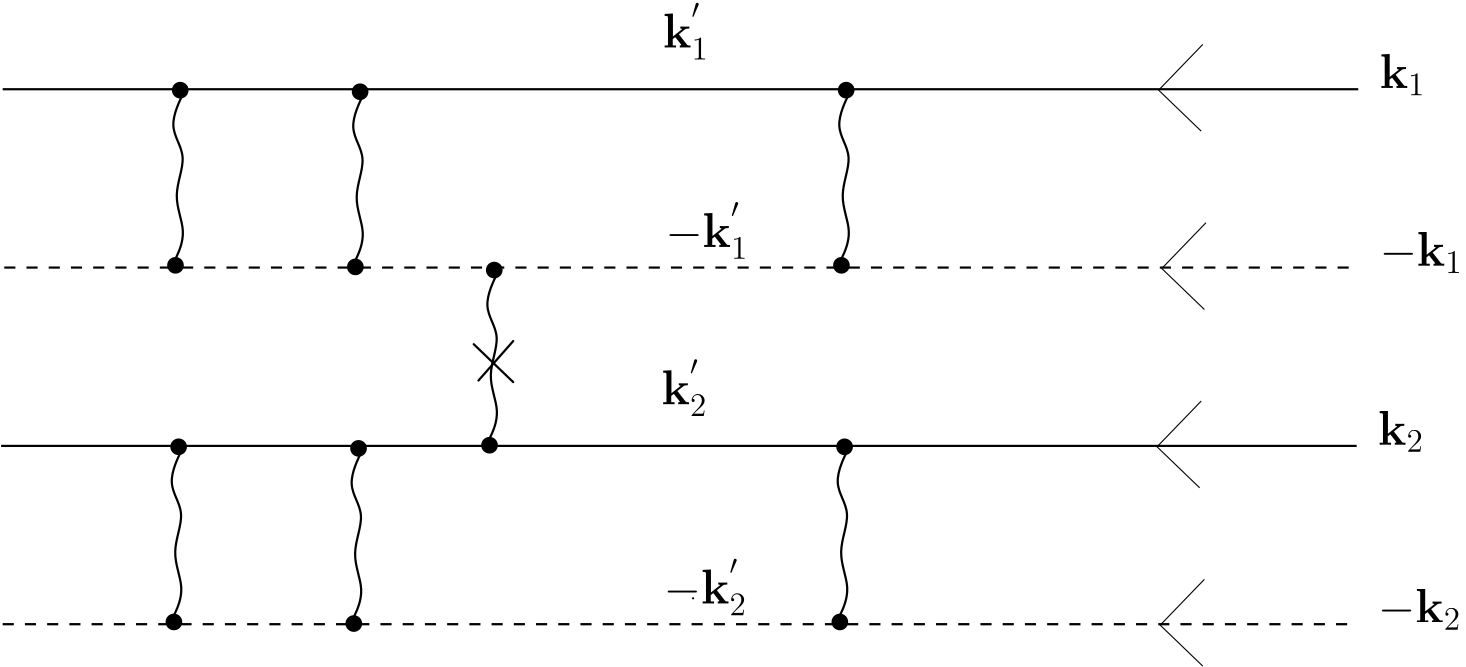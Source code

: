 <?xml version="1.0"?>
<!DOCTYPE ipe SYSTEM "ipe.dtd">
<ipe version="70010" creator="Ipe 7.0.10">
<info created="D:20111030101351" modified="D:20111030110746"/>
<ipestyle name="basic">
<symbol name="arrow/arc(spx)">
<path stroke="sym-stroke" fill="sym-stroke" pen="sym-pen">
0 0 m
-1 0.333 l
-1 -0.333 l
h
</path>
</symbol>
<symbol name="arrow/farc(spx)">
<path stroke="sym-stroke" fill="white" pen="sym-pen">
0 0 m
-1 0.333 l
-1 -0.333 l
h
</path>
</symbol>
<symbol name="mark/circle(sx)" transformations="translations">
<path fill="sym-stroke">
0.6 0 0 0.6 0 0 e
0.4 0 0 0.4 0 0 e
</path>
</symbol>
<symbol name="mark/disk(sx)" transformations="translations">
<path fill="sym-stroke">
0.6 0 0 0.6 0 0 e
</path>
</symbol>
<symbol name="mark/fdisk(sfx)" transformations="translations">
<group>
<path fill="sym-stroke" fillrule="eofill">
0.6 0 0 0.6 0 0 e
0.4 0 0 0.4 0 0 e
</path>
<path fill="sym-fill">
0.4 0 0 0.4 0 0 e
</path>
</group>
</symbol>
<symbol name="mark/box(sx)" transformations="translations">
<path fill="sym-stroke" fillrule="eofill">
-0.6 -0.6 m
0.6 -0.6 l
0.6 0.6 l
-0.6 0.6 l
h
-0.4 -0.4 m
0.4 -0.4 l
0.4 0.4 l
-0.4 0.4 l
h
</path>
</symbol>
<symbol name="mark/square(sx)" transformations="translations">
<path fill="sym-stroke">
-0.6 -0.6 m
0.6 -0.6 l
0.6 0.6 l
-0.6 0.6 l
h
</path>
</symbol>
<symbol name="mark/fsquare(sfx)" transformations="translations">
<group>
<path fill="sym-stroke" fillrule="eofill">
-0.6 -0.6 m
0.6 -0.6 l
0.6 0.6 l
-0.6 0.6 l
h
-0.4 -0.4 m
0.4 -0.4 l
0.4 0.4 l
-0.4 0.4 l
h
</path>
<path fill="sym-fill">
-0.4 -0.4 m
0.4 -0.4 l
0.4 0.4 l
-0.4 0.4 l
h
</path>
</group>
</symbol>
<symbol name="mark/cross(sx)" transformations="translations">
<group>
<path fill="sym-stroke">
-0.43 -0.57 m
0.57 0.43 l
0.43 0.57 l
-0.57 -0.43 l
h
</path>
<path fill="sym-stroke">
-0.43 0.57 m
0.57 -0.43 l
0.43 -0.57 l
-0.57 0.43 l
h
</path>
</group>
</symbol>
<symbol name="arrow/fnormal(spx)">
<path stroke="sym-stroke" fill="white" pen="sym-pen">
0 0 m
-1 0.333 l
-1 -0.333 l
h
</path>
</symbol>
<symbol name="arrow/pointed(spx)">
<path stroke="sym-stroke" fill="sym-stroke" pen="sym-pen">
0 0 m
-1 0.333 l
-0.8 0 l
-1 -0.333 l
h
</path>
</symbol>
<symbol name="arrow/fpointed(spx)">
<path stroke="sym-stroke" fill="white" pen="sym-pen">
0 0 m
-1 0.333 l
-0.8 0 l
-1 -0.333 l
h
</path>
</symbol>
<symbol name="arrow/linear(spx)">
<path stroke="sym-stroke" pen="sym-pen">
-1 0.333 m
0 0 l
-1 -0.333 l
</path>
</symbol>
<symbol name="arrow/fdouble(spx)">
<path stroke="sym-stroke" fill="white" pen="sym-pen">
0 0 m
-1 0.333 l
-1 -0.333 l
h
-1 0 m
-2 0.333 l
-2 -0.333 l
h
</path>
</symbol>
<symbol name="arrow/double(spx)">
<path stroke="sym-stroke" fill="sym-stroke" pen="sym-pen">
0 0 m
-1 0.333 l
-1 -0.333 l
h
-1 0 m
-2 0.333 l
-2 -0.333 l
h
</path>
</symbol>
<pen name="heavier" value="0.8"/>
<pen name="fat" value="1.2"/>
<pen name="ultrafat" value="2"/>
<symbolsize name="large" value="5"/>
<symbolsize name="small" value="2"/>
<symbolsize name="tiny" value="1.1"/>
<arrowsize name="large" value="10"/>
<arrowsize name="small" value="5"/>
<arrowsize name="tiny" value="3"/>
<color name="red" value="1 0 0"/>
<color name="green" value="0 1 0"/>
<color name="blue" value="0 0 1"/>
<color name="yellow" value="1 1 0"/>
<color name="orange" value="1 0.647 0"/>
<color name="gold" value="1 0.843 0"/>
<color name="purple" value="0.627 0.125 0.941"/>
<color name="gray" value="0.745"/>
<color name="brown" value="0.647 0.165 0.165"/>
<color name="navy" value="0 0 0.502"/>
<color name="pink" value="1 0.753 0.796"/>
<color name="seagreen" value="0.18 0.545 0.341"/>
<color name="turquoise" value="0.251 0.878 0.816"/>
<color name="violet" value="0.933 0.51 0.933"/>
<color name="darkblue" value="0 0 0.545"/>
<color name="darkcyan" value="0 0.545 0.545"/>
<color name="darkgray" value="0.663"/>
<color name="darkgreen" value="0 0.392 0"/>
<color name="darkmagenta" value="0.545 0 0.545"/>
<color name="darkorange" value="1 0.549 0"/>
<color name="darkred" value="0.545 0 0"/>
<color name="lightblue" value="0.678 0.847 0.902"/>
<color name="lightcyan" value="0.878 1 1"/>
<color name="lightgray" value="0.827"/>
<color name="lightgreen" value="0.565 0.933 0.565"/>
<color name="lightyellow" value="1 1 0.878"/>
<dashstyle name="dashed" value="[4] 0"/>
<dashstyle name="dotted" value="[1 3] 0"/>
<dashstyle name="dash dotted" value="[4 2 1 2] 0"/>
<dashstyle name="dash dot dotted" value="[4 2 1 2 1 2] 0"/>
<textsize name="large" value="\large"/>
<textsize name="Large" value="\Large"/>
<textsize name="LARGE" value="\LARGE"/>
<textsize name="huge" value="\huge"/>
<textsize name="Huge" value="\Huge"/>
<textsize name="small" value="\small"/>
<textsize name="footnote" value="\footnotesize"/>
<textsize name="tiny" value="\tiny"/>
<textstyle name="center" begin="\begin{center}" end="\end{center}"/>
<textstyle name="itemize" begin="\begin{itemize}" end="\end{itemize}"/>
<textstyle name="item" begin="\begin{itemize}\item{}" end="\end{itemize}"/>
<gridsize name="4 pts" value="4"/>
<gridsize name="8 pts (~3 mm)" value="8"/>
<gridsize name="16 pts (~6 mm)" value="16"/>
<gridsize name="32 pts (~12 mm)" value="32"/>
<gridsize name="10 pts (~3.5 mm)" value="10"/>
<gridsize name="20 pts (~7 mm)" value="20"/>
<gridsize name="14 pts (~5 mm)" value="14"/>
<gridsize name="28 pts (~10 mm)" value="28"/>
<gridsize name="56 pts (~20 mm)" value="56"/>
<anglesize name="90 deg" value="90"/>
<anglesize name="60 deg" value="60"/>
<anglesize name="45 deg" value="45"/>
<anglesize name="30 deg" value="30"/>
<anglesize name="22.5 deg" value="22.5"/>
<tiling name="falling" angle="-60" step="4" width="1"/>
<tiling name="rising" angle="30" step="4" width="1"/>
</ipestyle>
<page>
<layer name="alpha"/>
<view layers="alpha" active="alpha"/>
<path layer="alpha" matrix="1 0 0 1 13.8638 125.373" stroke="black" fill="white" dash="dashed" pen="heavier">
51 386 m
539 386 l
</path>
<path matrix="1 0 0 1 13.2957 189.568" stroke="black" pen="heavier">
51 386 m
539 386 l
</path>
<group matrix="1 0 0 1 69.8765 0.568101">
<path stroke="black" fill="white" pen="heavier" cap="1">
125.365 575.24 m
117.98 560.469
126.502 550.811
119.684 536.041
125.933 522.974
120.82 512.18 s
</path>
<use name="mark/disk(sx)" pos="123.093 574.103" size="large" stroke="black"/>
<use name="mark/disk(sx)" pos="121.389 511.044" size="large" stroke="black"/>
</group>
<group matrix="1 0 0 1 5.11292 1.1362">
<path stroke="black" fill="white" pen="heavier" cap="1">
125.365 575.24 m
117.98 560.469
126.502 550.811
119.684 536.041
125.933 522.974
120.82 512.18 s
</path>
<use name="mark/disk(sx)" pos="123.093 574.103" size="large" stroke="black"/>
<use name="mark/disk(sx)" pos="121.389 511.044" size="large" stroke="black"/>
</group>
<group matrix="1 0 0 1 244.852 1.1362">
<path stroke="black" fill="white" pen="heavier" cap="1">
125.365 575.24 m
117.98 560.469
126.502 550.811
119.684 536.041
125.933 522.974
120.82 512.18 s
</path>
<use name="mark/disk(sx)" pos="123.093 574.103" size="large" stroke="black"/>
<use name="mark/disk(sx)" pos="121.389 511.044" size="large" stroke="black"/>
</group>
<group>
<path stroke="black">
496.335 591.714 m
480.429 575.24 l
495.767 560.469 l
</path>
</group>
<group matrix="1 0 0 1 1.13655 -64.1954">
<path stroke="black">
496.335 591.714 m
480.429 575.24 l
495.767 560.469 l
</path>
</group>
<text matrix="1 0 0 1 98.8496 -2.84051" transformations="translations" pos="203.195 593.419" stroke="black" type="label" valign="baseline" size="LARGE">$\mathbf{ k}_{1}^{&apos;}$</text>
<text matrix="1 0 0 1 0 16" transformations="translations" pos="560 560" stroke="black" type="label" valign="baseline" size="LARGE">$\mathbf{k}_1$</text>
<text matrix="1 0 0 1 0 -48" transformations="translations" pos="560 560" stroke="black" type="label" valign="baseline" size="LARGE">$-\mathbf{k}_1$</text>
<text matrix="1 0 0 1 -257.136 -41.1828" transformations="translations" pos="560 560" stroke="black" type="label" valign="baseline" size="LARGE">$-\mathbf{k}_1^{&apos;}$</text>
<path matrix="1 0 0 1 13.2953 -3.01786" stroke="black" fill="white" dash="dashed" pen="heavier">
51 386 m
539 386 l
</path>
<path matrix="1 0 0 1 12.7272 61.1771" stroke="black" pen="heavier">
51 386 m
539 386 l
</path>
<group matrix="1 0 0 1 69.308 -127.823">
<path stroke="black" fill="white" pen="heavier" cap="1">
125.365 575.24 m
117.98 560.469
126.502 550.811
119.684 536.041
125.933 522.974
120.82 512.18 s
</path>
<use name="mark/disk(sx)" pos="123.093 574.103" size="large" stroke="black"/>
<use name="mark/disk(sx)" pos="121.389 511.044" size="large" stroke="black"/>
</group>
<group matrix="1 0 0 1 4.54445 -127.255">
<path stroke="black" fill="white" pen="heavier" cap="1">
125.365 575.24 m
117.98 560.469
126.502 550.811
119.684 536.041
125.933 522.974
120.82 512.18 s
</path>
<use name="mark/disk(sx)" pos="123.093 574.103" size="large" stroke="black"/>
<use name="mark/disk(sx)" pos="121.389 511.044" size="large" stroke="black"/>
</group>
<group matrix="1 0 0 1 244.284 -127.255">
<path stroke="black" fill="white" pen="heavier" cap="1">
125.365 575.24 m
117.98 560.469
126.502 550.811
119.684 536.041
125.933 522.974
120.82 512.18 s
</path>
<use name="mark/disk(sx)" pos="123.093 574.103" size="large" stroke="black"/>
<use name="mark/disk(sx)" pos="121.389 511.044" size="large" stroke="black"/>
</group>
<group matrix="1 0 0 1 -0.568473 -128.391">
<path stroke="black">
496.335 591.714 m
480.429 575.24 l
495.767 560.469 l
</path>
</group>
<group matrix="1 0 0 1 0.568077 -192.586">
<path stroke="black">
496.335 591.714 m
480.429 575.24 l
495.767 560.469 l
</path>
</group>
<text matrix="1 0 0 1 98.2811 -131.231" transformations="translations" pos="203.195 593.419" stroke="black" type="label" valign="baseline" size="LARGE">$\mathbf{ k}_{2}^{&apos;}$</text>
<text matrix="1 0 0 1 -0.568473 -112.391" transformations="translations" pos="560 560" stroke="black" type="label" valign="baseline" size="LARGE">$\mathbf{k}_2$</text>
<text matrix="1 0 0 1 -0.568473 -176.391" transformations="translations" pos="560 560" stroke="black" type="label" valign="baseline" size="LARGE">$-\mathbf{k}_2$</text>
<text matrix="1 0 0 1 -257.704 -169.574" transformations="translations" pos="560 560" stroke="black" type="label" valign="baseline" size="LARGE">$-\mathbf{k}_2^{&apos;}$</text>
<group matrix="1 0 0 1 118.165 -63.6269">
<path stroke="black" fill="white" pen="heavier" cap="1">
125.365 575.24 m
117.98 560.469
126.502 550.811
119.684 536.041
125.933 522.974
120.82 512.18 s
</path>
<use name="mark/disk(sx)" pos="123.093 574.103" size="large" stroke="black"/>
<use name="mark/disk(sx)" pos="121.389 511.044" size="large" stroke="black"/>
</group>
<path stroke="black" fill="white" pen="heavier" cap="1">
233.873 483.775 m
248.075 470.141 l
</path>
<path stroke="black" fill="white" pen="heavier" cap="1">
248.075 484.911 m
235.577 470.709 l
</path>
<path stroke="black" fill="white" pen="heavier" cap="1">
312.839 392.311 m
312.839 392.311 l
</path>
</page>
</ipe>
